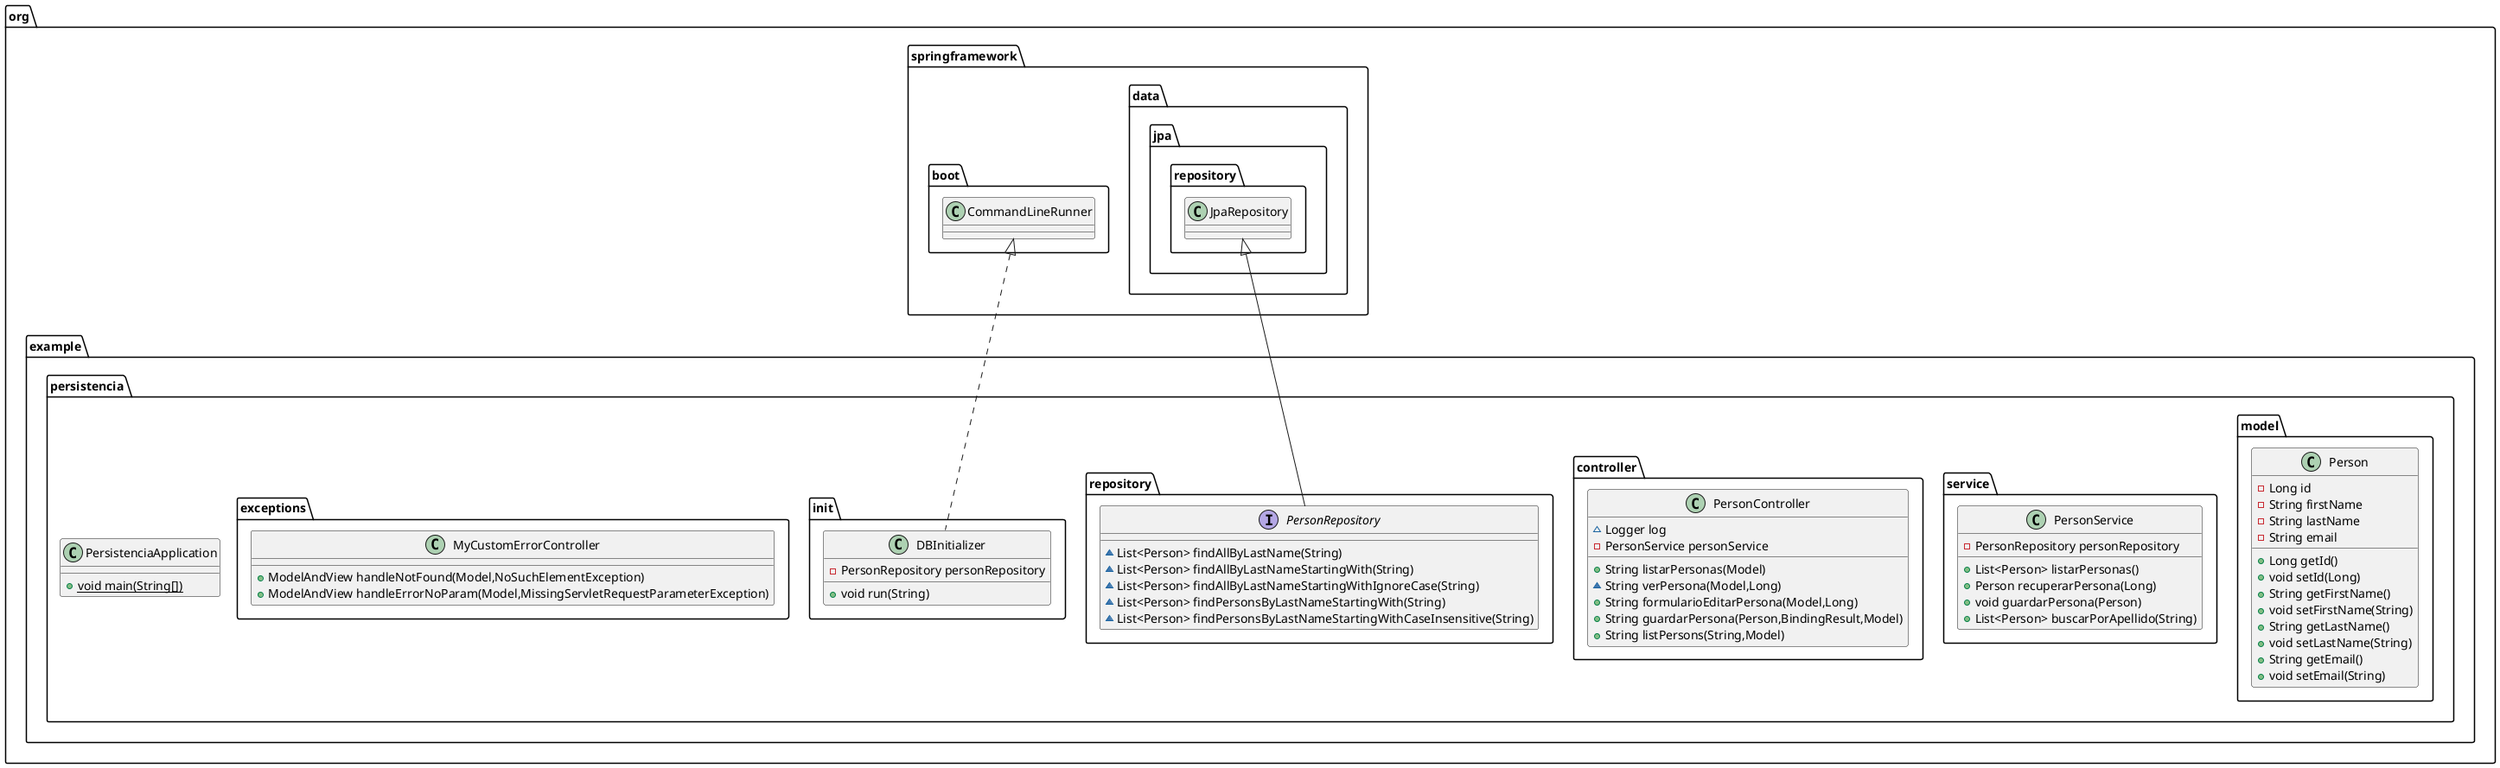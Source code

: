 @startuml
class org.example.persistencia.model.Person {
- Long id
- String firstName
- String lastName
- String email
+ Long getId()
+ void setId(Long)
+ String getFirstName()
+ void setFirstName(String)
+ String getLastName()
+ void setLastName(String)
+ String getEmail()
+ void setEmail(String)
}
class org.example.persistencia.service.PersonService {
- PersonRepository personRepository
+ List<Person> listarPersonas()
+ Person recuperarPersona(Long)
+ void guardarPersona(Person)
+ List<Person> buscarPorApellido(String)
}
class org.example.persistencia.controller.PersonController {
~ Logger log
- PersonService personService
+ String listarPersonas(Model)
~ String verPersona(Model,Long)
+ String formularioEditarPersona(Model,Long)
+ String guardarPersona(Person,BindingResult,Model)
+ String listPersons(String,Model)
}
interface org.example.persistencia.repository.PersonRepository {
~ List<Person> findAllByLastName(String)
~ List<Person> findAllByLastNameStartingWith(String)
~ List<Person> findAllByLastNameStartingWithIgnoreCase(String)
~ List<Person> findPersonsByLastNameStartingWith(String)
~ List<Person> findPersonsByLastNameStartingWithCaseInsensitive(String)
}
class org.example.persistencia.init.DBInitializer {
- PersonRepository personRepository
+ void run(String)
}
class org.example.persistencia.PersistenciaApplication {
+ {static} void main(String[])
}
class org.example.persistencia.exceptions.MyCustomErrorController {
+ ModelAndView handleNotFound(Model,NoSuchElementException)
+ ModelAndView handleErrorNoParam(Model,MissingServletRequestParameterException)
}


org.springframework.data.jpa.repository.JpaRepository <|-- org.example.persistencia.repository.PersonRepository
org.springframework.boot.CommandLineRunner <|.. org.example.persistencia.init.DBInitializer
@enduml